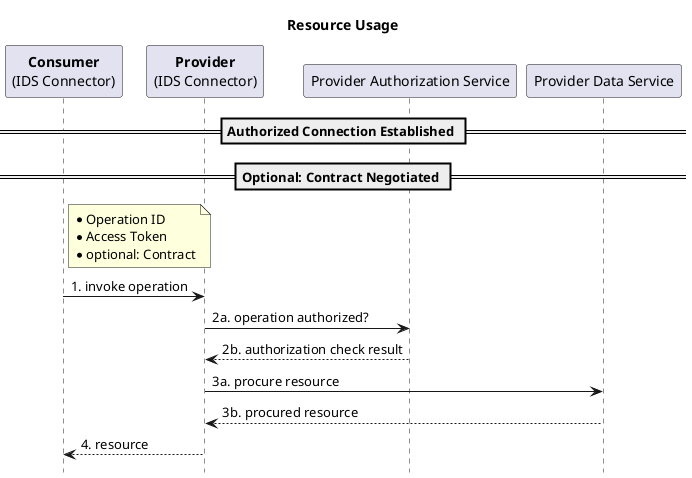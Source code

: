 @startuml

hide footbox

title Resource Usage

participant "**Consumer**\n(IDS Connector)" as C
participant "**Provider**\n(IDS Connector)" as P
participant "Provider Authorization Service" as PAS
participant "Provider Data Service" as PDS

== Authorized Connection Established ==

== Optional: Contract Negotiated ==

note right of C: *Operation ID\n*Access Token\n*optional: Contract
C -> P: 1. invoke operation

P -> PAS: 2a. operation authorized?
P <-- PAS: 2b. authorization check result

P -> PDS: 3a. procure resource
P <-- PDS: 3b. procured resource

C <-- P: 4. resource

@enduml
